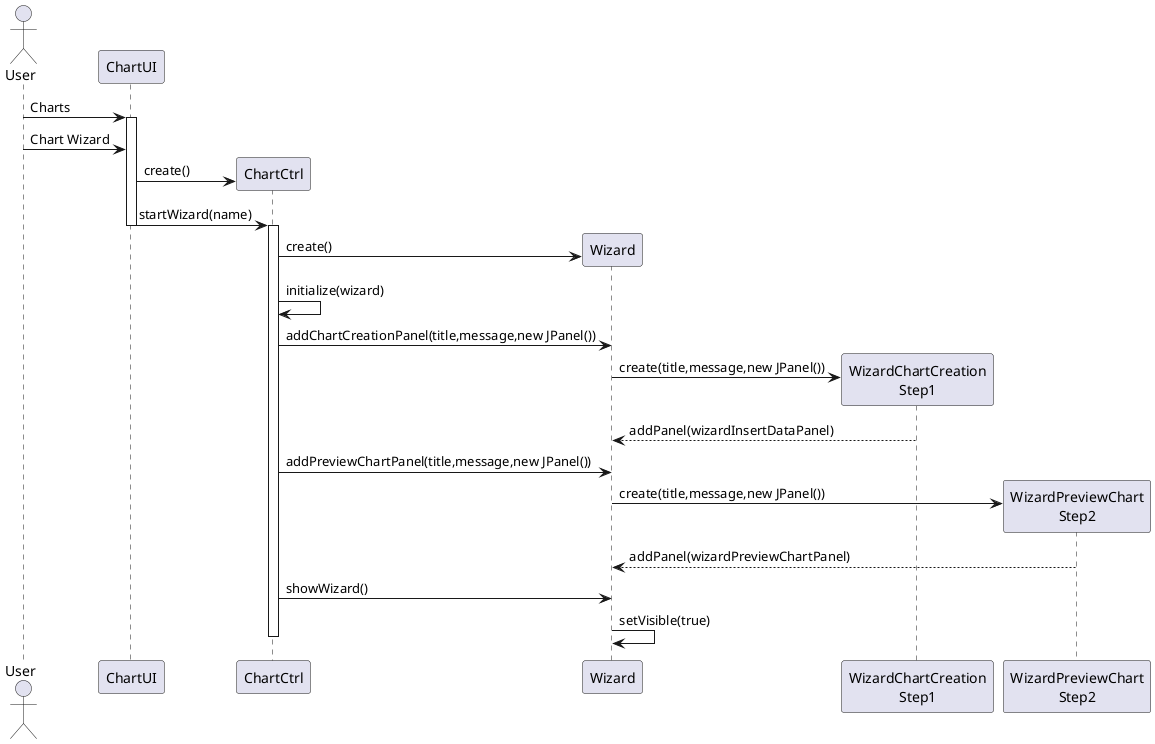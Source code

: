 @startuml doc-files/core09_01_design_SD_wizard.png

actor User as user
participant "ChartUI" as ui
participant "ChartCtrl" as ctrl
participant "Wizard" as wzd
participant "WizardChartCreation\nStep1" as wzddata
participant "WizardPreviewChart\nStep2" as wzdpreview

user -> ui: Charts
activate ui
user -> ui: Chart Wizard

create ctrl
ui -> ctrl: create()
ui -> ctrl: startWizard(name)
deactivate ui

activate ctrl
create wzd
ctrl -> wzd: create()
ctrl -> ctrl: initialize(wizard)

ctrl -> wzd: addChartCreationPanel(title,message,new JPanel())
create wzddata
wzd -> wzddata: create(title,message,new JPanel())
wzddata --> wzd: addPanel(wizardInsertDataPanel)

ctrl -> wzd: addPreviewChartPanel(title,message,new JPanel())
create wzdpreview
wzd -> wzdpreview: create(title,message,new JPanel())
wzdpreview --> wzd: addPanel(wizardPreviewChartPanel)


ctrl -> wzd: showWizard()
wzd -> wzd: setVisible(true)

deactivate ctrl

@enduml